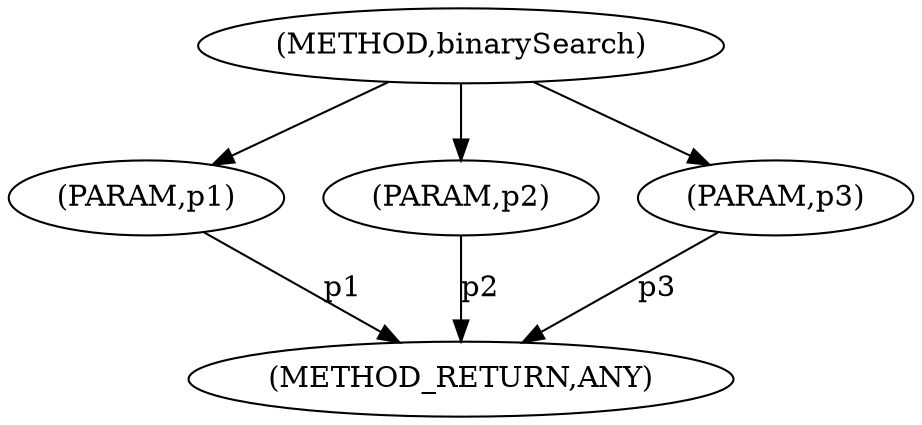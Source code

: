 digraph "binarySearch" {  
"6082" [label = <(METHOD,binarySearch)> ]
"6087" [label = <(METHOD_RETURN,ANY)> ]
"6083" [label = <(PARAM,p1)> ]
"6084" [label = <(PARAM,p2)> ]
"6085" [label = <(PARAM,p3)> ]
  "6083" -> "6087"  [ label = "p1"] 
  "6084" -> "6087"  [ label = "p2"] 
  "6085" -> "6087"  [ label = "p3"] 
  "6082" -> "6083" 
  "6082" -> "6084" 
  "6082" -> "6085" 
}
